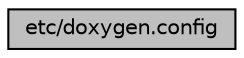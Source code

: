 digraph "etc/doxygen.config"
{
  edge [fontname="Helvetica",fontsize="10",labelfontname="Helvetica",labelfontsize="10"];
  node [fontname="Helvetica",fontsize="10",shape=record];
  Node1 [label="etc/doxygen.config",height=0.2,width=0.4,color="black", fillcolor="grey75", style="filled", fontcolor="black"];
}
